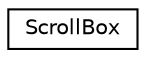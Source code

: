digraph "Graphical Class Hierarchy"
{
 // LATEX_PDF_SIZE
  edge [fontname="Helvetica",fontsize="10",labelfontname="Helvetica",labelfontsize="10"];
  node [fontname="Helvetica",fontsize="10",shape=record];
  rankdir="LR";
  Node0 [label="ScrollBox",height=0.2,width=0.4,color="black", fillcolor="white", style="filled",URL="$classScrollBox.html",tooltip=" "];
}
